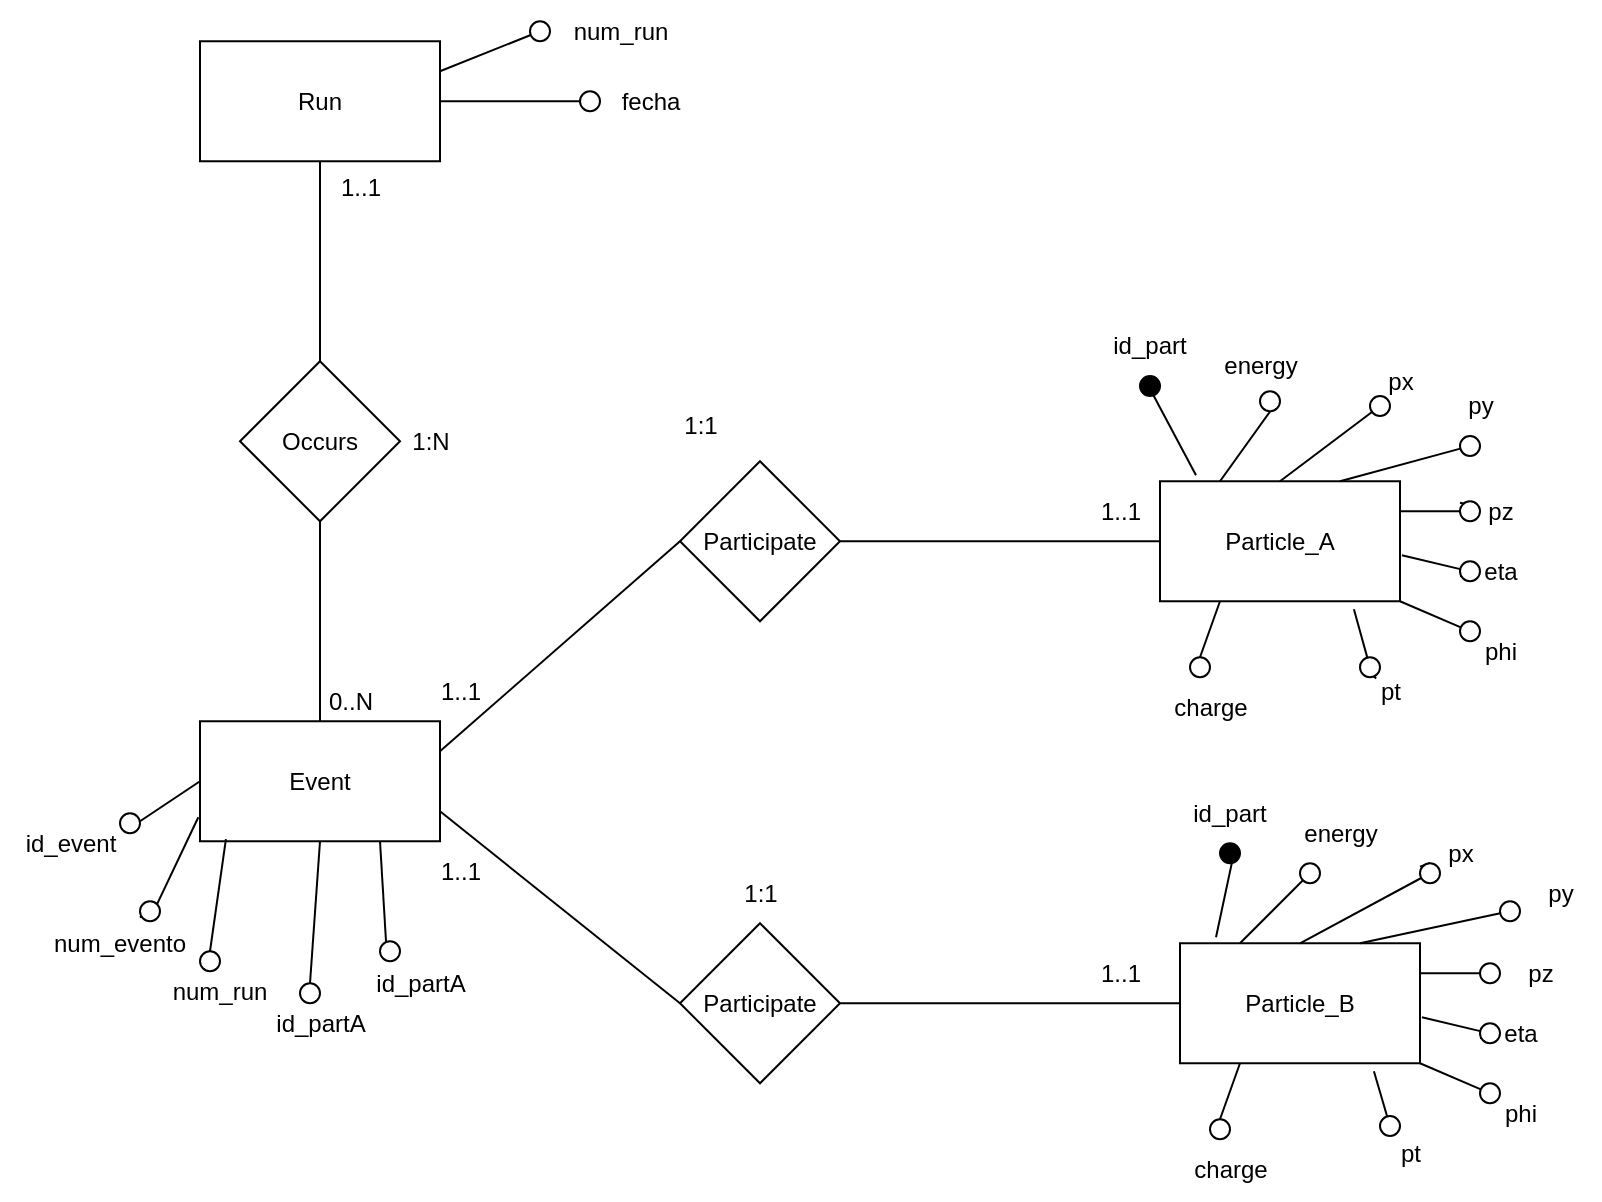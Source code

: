 <mxfile version="24.7.8">
  <diagram id="C5RBs43oDa-KdzZeNtuy" name="Page-1">
    <mxGraphModel dx="1395" dy="697" grid="1" gridSize="10" guides="1" tooltips="1" connect="1" arrows="1" fold="1" page="1" pageScale="1" pageWidth="827" pageHeight="1169" math="0" shadow="0">
      <root>
        <mxCell id="WIyWlLk6GJQsqaUBKTNV-0" />
        <mxCell id="WIyWlLk6GJQsqaUBKTNV-1" parent="WIyWlLk6GJQsqaUBKTNV-0" />
        <mxCell id="8M1j4d1DlvPESHGVBWMY-0" value="Run" style="rounded=0;whiteSpace=wrap;html=1;" parent="WIyWlLk6GJQsqaUBKTNV-1" vertex="1">
          <mxGeometry x="100" y="47.63" width="120" height="60" as="geometry" />
        </mxCell>
        <mxCell id="8M1j4d1DlvPESHGVBWMY-1" value="Occurs" style="rhombus;whiteSpace=wrap;html=1;" parent="WIyWlLk6GJQsqaUBKTNV-1" vertex="1">
          <mxGeometry x="120" y="207.63" width="80" height="80" as="geometry" />
        </mxCell>
        <mxCell id="8M1j4d1DlvPESHGVBWMY-2" value="Event" style="rounded=0;whiteSpace=wrap;html=1;" parent="WIyWlLk6GJQsqaUBKTNV-1" vertex="1">
          <mxGeometry x="100" y="387.63" width="120" height="60" as="geometry" />
        </mxCell>
        <mxCell id="8M1j4d1DlvPESHGVBWMY-3" value="" style="endArrow=none;html=1;rounded=0;entryX=0.5;entryY=1;entryDx=0;entryDy=0;exitX=0.5;exitY=0;exitDx=0;exitDy=0;" parent="WIyWlLk6GJQsqaUBKTNV-1" source="8M1j4d1DlvPESHGVBWMY-1" target="8M1j4d1DlvPESHGVBWMY-0" edge="1">
          <mxGeometry width="50" height="50" relative="1" as="geometry">
            <mxPoint x="410" y="427.63" as="sourcePoint" />
            <mxPoint x="460" y="377.63" as="targetPoint" />
          </mxGeometry>
        </mxCell>
        <mxCell id="8M1j4d1DlvPESHGVBWMY-4" value="" style="endArrow=none;html=1;rounded=0;entryX=0.5;entryY=1;entryDx=0;entryDy=0;exitX=0.5;exitY=0;exitDx=0;exitDy=0;" parent="WIyWlLk6GJQsqaUBKTNV-1" source="8M1j4d1DlvPESHGVBWMY-2" target="8M1j4d1DlvPESHGVBWMY-1" edge="1">
          <mxGeometry width="50" height="50" relative="1" as="geometry">
            <mxPoint x="150" y="180" as="sourcePoint" />
            <mxPoint x="150" y="110" as="targetPoint" />
          </mxGeometry>
        </mxCell>
        <mxCell id="8M1j4d1DlvPESHGVBWMY-5" value="" style="endArrow=none;html=1;rounded=0;exitX=1;exitY=0.25;exitDx=0;exitDy=0;entryX=0;entryY=0.5;entryDx=0;entryDy=0;" parent="WIyWlLk6GJQsqaUBKTNV-1" source="8M1j4d1DlvPESHGVBWMY-2" target="8M1j4d1DlvPESHGVBWMY-6" edge="1">
          <mxGeometry width="50" height="50" relative="1" as="geometry">
            <mxPoint x="390" y="420" as="sourcePoint" />
            <mxPoint x="300" y="350" as="targetPoint" />
          </mxGeometry>
        </mxCell>
        <mxCell id="8M1j4d1DlvPESHGVBWMY-6" value="Participate" style="rhombus;whiteSpace=wrap;html=1;rotation=0;" parent="WIyWlLk6GJQsqaUBKTNV-1" vertex="1">
          <mxGeometry x="340" y="257.63" width="80" height="80" as="geometry" />
        </mxCell>
        <mxCell id="8M1j4d1DlvPESHGVBWMY-7" value="" style="endArrow=none;html=1;rounded=0;exitX=1;exitY=0.75;exitDx=0;exitDy=0;entryX=0;entryY=0.5;entryDx=0;entryDy=0;" parent="WIyWlLk6GJQsqaUBKTNV-1" source="8M1j4d1DlvPESHGVBWMY-2" target="8M1j4d1DlvPESHGVBWMY-9" edge="1">
          <mxGeometry width="50" height="50" relative="1" as="geometry">
            <mxPoint x="390" y="420" as="sourcePoint" />
            <mxPoint x="350" y="500" as="targetPoint" />
          </mxGeometry>
        </mxCell>
        <mxCell id="8M1j4d1DlvPESHGVBWMY-9" value="Participate" style="rhombus;whiteSpace=wrap;html=1;rotation=0;" parent="WIyWlLk6GJQsqaUBKTNV-1" vertex="1">
          <mxGeometry x="340" y="488.63" width="80" height="80" as="geometry" />
        </mxCell>
        <mxCell id="8M1j4d1DlvPESHGVBWMY-10" value="Particle_A" style="rounded=0;whiteSpace=wrap;html=1;" parent="WIyWlLk6GJQsqaUBKTNV-1" vertex="1">
          <mxGeometry x="580" y="267.63" width="120" height="60" as="geometry" />
        </mxCell>
        <mxCell id="8M1j4d1DlvPESHGVBWMY-12" value="" style="endArrow=none;html=1;rounded=0;entryX=0;entryY=0.5;entryDx=0;entryDy=0;exitX=1;exitY=0.5;exitDx=0;exitDy=0;" parent="WIyWlLk6GJQsqaUBKTNV-1" source="8M1j4d1DlvPESHGVBWMY-6" target="8M1j4d1DlvPESHGVBWMY-10" edge="1">
          <mxGeometry width="50" height="50" relative="1" as="geometry">
            <mxPoint x="420" y="407.63" as="sourcePoint" />
            <mxPoint x="470" y="357.63" as="targetPoint" />
          </mxGeometry>
        </mxCell>
        <mxCell id="8M1j4d1DlvPESHGVBWMY-13" value="" style="endArrow=none;html=1;rounded=0;entryX=0;entryY=0.5;entryDx=0;entryDy=0;exitX=1;exitY=0.5;exitDx=0;exitDy=0;" parent="WIyWlLk6GJQsqaUBKTNV-1" source="8M1j4d1DlvPESHGVBWMY-9" target="8M1j4d1DlvPESHGVBWMY-80" edge="1">
          <mxGeometry width="50" height="50" relative="1" as="geometry">
            <mxPoint x="430" y="348.63" as="sourcePoint" />
            <mxPoint x="580" y="528.63" as="targetPoint" />
          </mxGeometry>
        </mxCell>
        <mxCell id="8M1j4d1DlvPESHGVBWMY-14" value="0..N" style="text;html=1;align=center;verticalAlign=middle;resizable=0;points=[];autosize=1;strokeColor=none;fillColor=none;" parent="WIyWlLk6GJQsqaUBKTNV-1" vertex="1">
          <mxGeometry x="150" y="362.63" width="50" height="30" as="geometry" />
        </mxCell>
        <mxCell id="8M1j4d1DlvPESHGVBWMY-15" value="1..1" style="text;html=1;align=center;verticalAlign=middle;resizable=0;points=[];autosize=1;strokeColor=none;fillColor=none;" parent="WIyWlLk6GJQsqaUBKTNV-1" vertex="1">
          <mxGeometry x="160" y="105.63" width="40" height="30" as="geometry" />
        </mxCell>
        <mxCell id="8M1j4d1DlvPESHGVBWMY-16" value="1:N" style="text;html=1;align=center;verticalAlign=middle;resizable=0;points=[];autosize=1;strokeColor=none;fillColor=none;" parent="WIyWlLk6GJQsqaUBKTNV-1" vertex="1">
          <mxGeometry x="195" y="232.63" width="40" height="30" as="geometry" />
        </mxCell>
        <mxCell id="8M1j4d1DlvPESHGVBWMY-17" value="1..1" style="text;html=1;align=center;verticalAlign=middle;resizable=0;points=[];autosize=1;strokeColor=none;fillColor=none;" parent="WIyWlLk6GJQsqaUBKTNV-1" vertex="1">
          <mxGeometry x="540" y="267.63" width="40" height="30" as="geometry" />
        </mxCell>
        <mxCell id="8M1j4d1DlvPESHGVBWMY-18" value="1..1" style="text;html=1;align=center;verticalAlign=middle;resizable=0;points=[];autosize=1;strokeColor=none;fillColor=none;" parent="WIyWlLk6GJQsqaUBKTNV-1" vertex="1">
          <mxGeometry x="540" y="498.63" width="40" height="30" as="geometry" />
        </mxCell>
        <mxCell id="8M1j4d1DlvPESHGVBWMY-19" value="1..1" style="text;html=1;align=center;verticalAlign=middle;resizable=0;points=[];autosize=1;strokeColor=none;fillColor=none;" parent="WIyWlLk6GJQsqaUBKTNV-1" vertex="1">
          <mxGeometry x="210" y="357.63" width="40" height="30" as="geometry" />
        </mxCell>
        <mxCell id="8M1j4d1DlvPESHGVBWMY-20" value="1..1" style="text;html=1;align=center;verticalAlign=middle;resizable=0;points=[];autosize=1;strokeColor=none;fillColor=none;" parent="WIyWlLk6GJQsqaUBKTNV-1" vertex="1">
          <mxGeometry x="210" y="447.63" width="40" height="30" as="geometry" />
        </mxCell>
        <mxCell id="8M1j4d1DlvPESHGVBWMY-21" value="1:1" style="text;html=1;align=center;verticalAlign=middle;resizable=0;points=[];autosize=1;strokeColor=none;fillColor=none;" parent="WIyWlLk6GJQsqaUBKTNV-1" vertex="1">
          <mxGeometry x="330" y="225" width="40" height="30" as="geometry" />
        </mxCell>
        <mxCell id="8M1j4d1DlvPESHGVBWMY-22" value="1:1" style="text;html=1;align=center;verticalAlign=middle;resizable=0;points=[];autosize=1;strokeColor=none;fillColor=none;" parent="WIyWlLk6GJQsqaUBKTNV-1" vertex="1">
          <mxGeometry x="360" y="458.63" width="40" height="30" as="geometry" />
        </mxCell>
        <mxCell id="8M1j4d1DlvPESHGVBWMY-24" value="num_run" style="text;html=1;align=center;verticalAlign=middle;resizable=0;points=[];autosize=1;strokeColor=none;fillColor=none;" parent="WIyWlLk6GJQsqaUBKTNV-1" vertex="1">
          <mxGeometry x="275" y="27.63" width="70" height="30" as="geometry" />
        </mxCell>
        <mxCell id="8M1j4d1DlvPESHGVBWMY-27" value="" style="ellipse;whiteSpace=wrap;html=1;aspect=fixed;" parent="WIyWlLk6GJQsqaUBKTNV-1" vertex="1">
          <mxGeometry x="60" y="433.63" width="10" height="10" as="geometry" />
        </mxCell>
        <mxCell id="8M1j4d1DlvPESHGVBWMY-31" value="" style="endArrow=none;html=1;rounded=0;exitX=1;exitY=0.25;exitDx=0;exitDy=0;" parent="WIyWlLk6GJQsqaUBKTNV-1" source="8M1j4d1DlvPESHGVBWMY-0" target="8M1j4d1DlvPESHGVBWMY-28" edge="1">
          <mxGeometry width="50" height="50" relative="1" as="geometry">
            <mxPoint x="220" y="62.63" as="sourcePoint" />
            <mxPoint x="270" y="47.63" as="targetPoint" />
          </mxGeometry>
        </mxCell>
        <mxCell id="8M1j4d1DlvPESHGVBWMY-28" value="" style="ellipse;whiteSpace=wrap;html=1;aspect=fixed;fillColor=default;" parent="WIyWlLk6GJQsqaUBKTNV-1" vertex="1">
          <mxGeometry x="265" y="37.63" width="10" height="10" as="geometry" />
        </mxCell>
        <mxCell id="8M1j4d1DlvPESHGVBWMY-32" value="" style="endArrow=none;html=1;rounded=0;exitX=0;exitY=0.5;exitDx=0;exitDy=0;" parent="WIyWlLk6GJQsqaUBKTNV-1" source="8M1j4d1DlvPESHGVBWMY-2" edge="1">
          <mxGeometry width="50" height="50" relative="1" as="geometry">
            <mxPoint x="410" y="417.63" as="sourcePoint" />
            <mxPoint x="70" y="437.63" as="targetPoint" />
          </mxGeometry>
        </mxCell>
        <mxCell id="8M1j4d1DlvPESHGVBWMY-33" value="num_run" style="text;html=1;align=center;verticalAlign=middle;whiteSpace=wrap;rounded=0;" parent="WIyWlLk6GJQsqaUBKTNV-1" vertex="1">
          <mxGeometry x="80" y="507.63" width="60" height="30" as="geometry" />
        </mxCell>
        <mxCell id="8M1j4d1DlvPESHGVBWMY-34" value="" style="endArrow=none;html=1;rounded=0;exitX=1;exitY=0.5;exitDx=0;exitDy=0;" parent="WIyWlLk6GJQsqaUBKTNV-1" source="8M1j4d1DlvPESHGVBWMY-0" edge="1">
          <mxGeometry width="50" height="50" relative="1" as="geometry">
            <mxPoint x="410" y="427.63" as="sourcePoint" />
            <mxPoint x="290" y="77.63" as="targetPoint" />
          </mxGeometry>
        </mxCell>
        <mxCell id="8M1j4d1DlvPESHGVBWMY-35" value="" style="ellipse;whiteSpace=wrap;html=1;aspect=fixed;fillColor=#FFFFFF;" parent="WIyWlLk6GJQsqaUBKTNV-1" vertex="1">
          <mxGeometry x="290" y="72.63" width="10" height="10" as="geometry" />
        </mxCell>
        <mxCell id="8M1j4d1DlvPESHGVBWMY-36" value="fecha" style="text;html=1;align=center;verticalAlign=middle;resizable=0;points=[];autosize=1;strokeColor=none;fillColor=none;" parent="WIyWlLk6GJQsqaUBKTNV-1" vertex="1">
          <mxGeometry x="300" y="62.63" width="50" height="30" as="geometry" />
        </mxCell>
        <mxCell id="8M1j4d1DlvPESHGVBWMY-37" value="" style="endArrow=none;html=1;rounded=0;exitX=0.108;exitY=0.983;exitDx=0;exitDy=0;exitPerimeter=0;entryX=0.5;entryY=0;entryDx=0;entryDy=0;" parent="WIyWlLk6GJQsqaUBKTNV-1" source="8M1j4d1DlvPESHGVBWMY-2" target="8M1j4d1DlvPESHGVBWMY-39" edge="1">
          <mxGeometry width="50" height="50" relative="1" as="geometry">
            <mxPoint x="410" y="417.63" as="sourcePoint" />
            <mxPoint x="146" y="507.63" as="targetPoint" />
          </mxGeometry>
        </mxCell>
        <mxCell id="8M1j4d1DlvPESHGVBWMY-38" value="num_evento" style="text;html=1;align=center;verticalAlign=middle;whiteSpace=wrap;rounded=0;" parent="WIyWlLk6GJQsqaUBKTNV-1" vertex="1">
          <mxGeometry x="30" y="483.63" width="60" height="30" as="geometry" />
        </mxCell>
        <mxCell id="8M1j4d1DlvPESHGVBWMY-39" value="" style="ellipse;whiteSpace=wrap;html=1;aspect=fixed;fillColor=#FFFFFF;" parent="WIyWlLk6GJQsqaUBKTNV-1" vertex="1">
          <mxGeometry x="100" y="502.63" width="10" height="10" as="geometry" />
        </mxCell>
        <mxCell id="8M1j4d1DlvPESHGVBWMY-43" value="id_part" style="text;html=1;align=center;verticalAlign=middle;whiteSpace=wrap;rounded=0;" parent="WIyWlLk6GJQsqaUBKTNV-1" vertex="1">
          <mxGeometry x="545" y="185" width="60" height="30" as="geometry" />
        </mxCell>
        <mxCell id="8M1j4d1DlvPESHGVBWMY-44" value="energy" style="text;html=1;align=center;verticalAlign=middle;resizable=0;points=[];autosize=1;strokeColor=none;fillColor=none;" parent="WIyWlLk6GJQsqaUBKTNV-1" vertex="1">
          <mxGeometry x="600" y="195" width="60" height="30" as="geometry" />
        </mxCell>
        <mxCell id="8M1j4d1DlvPESHGVBWMY-45" value="px" style="text;html=1;align=center;verticalAlign=middle;resizable=0;points=[];autosize=1;strokeColor=none;fillColor=none;" parent="WIyWlLk6GJQsqaUBKTNV-1" vertex="1">
          <mxGeometry x="680" y="202.63" width="40" height="30" as="geometry" />
        </mxCell>
        <mxCell id="8M1j4d1DlvPESHGVBWMY-46" value="py" style="text;html=1;align=center;verticalAlign=middle;resizable=0;points=[];autosize=1;strokeColor=none;fillColor=none;" parent="WIyWlLk6GJQsqaUBKTNV-1" vertex="1">
          <mxGeometry x="720" y="215" width="40" height="30" as="geometry" />
        </mxCell>
        <mxCell id="8M1j4d1DlvPESHGVBWMY-47" value="pz" style="text;html=1;align=center;verticalAlign=middle;resizable=0;points=[];autosize=1;strokeColor=none;fillColor=none;" parent="WIyWlLk6GJQsqaUBKTNV-1" vertex="1">
          <mxGeometry x="730" y="267.63" width="40" height="30" as="geometry" />
        </mxCell>
        <mxCell id="8M1j4d1DlvPESHGVBWMY-48" value="pt" style="text;html=1;align=center;verticalAlign=middle;resizable=0;points=[];autosize=1;strokeColor=none;fillColor=none;" parent="WIyWlLk6GJQsqaUBKTNV-1" vertex="1">
          <mxGeometry x="680" y="357.63" width="30" height="30" as="geometry" />
        </mxCell>
        <mxCell id="8M1j4d1DlvPESHGVBWMY-49" value="eta" style="text;html=1;align=center;verticalAlign=middle;resizable=0;points=[];autosize=1;strokeColor=none;fillColor=none;" parent="WIyWlLk6GJQsqaUBKTNV-1" vertex="1">
          <mxGeometry x="730" y="297.63" width="40" height="30" as="geometry" />
        </mxCell>
        <mxCell id="8M1j4d1DlvPESHGVBWMY-50" value="phi" style="text;html=1;align=center;verticalAlign=middle;resizable=0;points=[];autosize=1;strokeColor=none;fillColor=none;" parent="WIyWlLk6GJQsqaUBKTNV-1" vertex="1">
          <mxGeometry x="730" y="337.63" width="40" height="30" as="geometry" />
        </mxCell>
        <mxCell id="8M1j4d1DlvPESHGVBWMY-51" value="charge" style="text;html=1;align=center;verticalAlign=middle;resizable=0;points=[];autosize=1;strokeColor=none;fillColor=none;" parent="WIyWlLk6GJQsqaUBKTNV-1" vertex="1">
          <mxGeometry x="575" y="365.63" width="60" height="30" as="geometry" />
        </mxCell>
        <mxCell id="8M1j4d1DlvPESHGVBWMY-53" value="" style="endArrow=none;html=1;rounded=0;exitX=0.25;exitY=0;exitDx=0;exitDy=0;" parent="WIyWlLk6GJQsqaUBKTNV-1" source="8M1j4d1DlvPESHGVBWMY-64" target="8M1j4d1DlvPESHGVBWMY-44" edge="1">
          <mxGeometry width="50" height="50" relative="1" as="geometry">
            <mxPoint x="577" y="278" as="sourcePoint" />
            <mxPoint x="587" y="231" as="targetPoint" />
          </mxGeometry>
        </mxCell>
        <mxCell id="8M1j4d1DlvPESHGVBWMY-55" value="" style="endArrow=none;html=1;rounded=0;entryX=0.75;entryY=0;entryDx=0;entryDy=0;" parent="WIyWlLk6GJQsqaUBKTNV-1" source="8M1j4d1DlvPESHGVBWMY-68" target="8M1j4d1DlvPESHGVBWMY-10" edge="1">
          <mxGeometry width="50" height="50" relative="1" as="geometry">
            <mxPoint x="627" y="300.63" as="sourcePoint" />
            <mxPoint x="637" y="253.63" as="targetPoint" />
          </mxGeometry>
        </mxCell>
        <mxCell id="8M1j4d1DlvPESHGVBWMY-57" value="" style="endArrow=none;html=1;rounded=0;exitX=1;exitY=0.25;exitDx=0;exitDy=0;" parent="WIyWlLk6GJQsqaUBKTNV-1" source="8M1j4d1DlvPESHGVBWMY-70" target="8M1j4d1DlvPESHGVBWMY-47" edge="1">
          <mxGeometry width="50" height="50" relative="1" as="geometry">
            <mxPoint x="637" y="310.63" as="sourcePoint" />
            <mxPoint x="647" y="263.63" as="targetPoint" />
          </mxGeometry>
        </mxCell>
        <mxCell id="8M1j4d1DlvPESHGVBWMY-58" value="" style="endArrow=none;html=1;rounded=0;exitX=1;exitY=1;exitDx=0;exitDy=0;" parent="WIyWlLk6GJQsqaUBKTNV-1" source="8M1j4d1DlvPESHGVBWMY-74" target="8M1j4d1DlvPESHGVBWMY-50" edge="1">
          <mxGeometry width="50" height="50" relative="1" as="geometry">
            <mxPoint x="420" y="407.63" as="sourcePoint" />
            <mxPoint x="470" y="357.63" as="targetPoint" />
          </mxGeometry>
        </mxCell>
        <mxCell id="8M1j4d1DlvPESHGVBWMY-59" value="" style="endArrow=none;html=1;rounded=0;exitX=1.008;exitY=0.617;exitDx=0;exitDy=0;exitPerimeter=0;" parent="WIyWlLk6GJQsqaUBKTNV-1" source="8M1j4d1DlvPESHGVBWMY-72" target="8M1j4d1DlvPESHGVBWMY-49" edge="1">
          <mxGeometry width="50" height="50" relative="1" as="geometry">
            <mxPoint x="420" y="407.63" as="sourcePoint" />
            <mxPoint x="470" y="357.63" as="targetPoint" />
          </mxGeometry>
        </mxCell>
        <mxCell id="8M1j4d1DlvPESHGVBWMY-60" value="" style="endArrow=none;html=1;rounded=0;exitX=0.808;exitY=1.067;exitDx=0;exitDy=0;exitPerimeter=0;" parent="WIyWlLk6GJQsqaUBKTNV-1" source="8M1j4d1DlvPESHGVBWMY-76" target="8M1j4d1DlvPESHGVBWMY-48" edge="1">
          <mxGeometry width="50" height="50" relative="1" as="geometry">
            <mxPoint x="647" y="320.63" as="sourcePoint" />
            <mxPoint x="657" y="273.63" as="targetPoint" />
          </mxGeometry>
        </mxCell>
        <mxCell id="8M1j4d1DlvPESHGVBWMY-61" value="" style="endArrow=none;html=1;rounded=0;entryX=0.25;entryY=1;entryDx=0;entryDy=0;exitX=0.5;exitY=0;exitDx=0;exitDy=0;" parent="WIyWlLk6GJQsqaUBKTNV-1" source="8M1j4d1DlvPESHGVBWMY-78" target="8M1j4d1DlvPESHGVBWMY-10" edge="1">
          <mxGeometry width="50" height="50" relative="1" as="geometry">
            <mxPoint x="657" y="330.63" as="sourcePoint" />
            <mxPoint x="667" y="283.63" as="targetPoint" />
          </mxGeometry>
        </mxCell>
        <mxCell id="8M1j4d1DlvPESHGVBWMY-63" value="" style="endArrow=none;html=1;rounded=0;entryX=0.617;entryY=0.867;entryDx=0;entryDy=0;entryPerimeter=0;exitX=0.15;exitY=-0.05;exitDx=0;exitDy=0;exitPerimeter=0;" parent="WIyWlLk6GJQsqaUBKTNV-1" source="8M1j4d1DlvPESHGVBWMY-10" target="8M1j4d1DlvPESHGVBWMY-62" edge="1">
          <mxGeometry width="50" height="50" relative="1" as="geometry">
            <mxPoint x="568" y="262" as="sourcePoint" />
            <mxPoint x="577" y="221" as="targetPoint" />
          </mxGeometry>
        </mxCell>
        <mxCell id="8M1j4d1DlvPESHGVBWMY-62" value="" style="ellipse;whiteSpace=wrap;html=1;aspect=fixed;fillColor=#000000;" parent="WIyWlLk6GJQsqaUBKTNV-1" vertex="1">
          <mxGeometry x="570" y="215" width="10" height="10" as="geometry" />
        </mxCell>
        <mxCell id="8M1j4d1DlvPESHGVBWMY-65" value="" style="endArrow=none;html=1;rounded=0;exitX=0.25;exitY=0;exitDx=0;exitDy=0;entryX=0.608;entryY=0.862;entryDx=0;entryDy=0;entryPerimeter=0;" parent="WIyWlLk6GJQsqaUBKTNV-1" source="8M1j4d1DlvPESHGVBWMY-10" target="8M1j4d1DlvPESHGVBWMY-64" edge="1">
          <mxGeometry width="50" height="50" relative="1" as="geometry">
            <mxPoint x="610" y="267.63" as="sourcePoint" />
            <mxPoint x="641.464" y="236.166" as="targetPoint" />
          </mxGeometry>
        </mxCell>
        <mxCell id="8M1j4d1DlvPESHGVBWMY-64" value="" style="ellipse;whiteSpace=wrap;html=1;aspect=fixed;fillColor=#FFFFFF;" parent="WIyWlLk6GJQsqaUBKTNV-1" vertex="1">
          <mxGeometry x="630" y="222.63" width="10" height="10" as="geometry" />
        </mxCell>
        <mxCell id="8M1j4d1DlvPESHGVBWMY-68" value="" style="ellipse;whiteSpace=wrap;html=1;aspect=fixed;fillColor=#FFFFFF;" parent="WIyWlLk6GJQsqaUBKTNV-1" vertex="1">
          <mxGeometry x="730" y="245" width="10" height="10" as="geometry" />
        </mxCell>
        <mxCell id="8M1j4d1DlvPESHGVBWMY-71" value="" style="endArrow=none;html=1;rounded=0;exitX=1;exitY=0.25;exitDx=0;exitDy=0;" parent="WIyWlLk6GJQsqaUBKTNV-1" source="8M1j4d1DlvPESHGVBWMY-10" target="8M1j4d1DlvPESHGVBWMY-70" edge="1">
          <mxGeometry width="50" height="50" relative="1" as="geometry">
            <mxPoint x="700" y="282.63" as="sourcePoint" />
            <mxPoint x="740" y="282.63" as="targetPoint" />
          </mxGeometry>
        </mxCell>
        <mxCell id="8M1j4d1DlvPESHGVBWMY-70" value="" style="ellipse;whiteSpace=wrap;html=1;aspect=fixed;fillColor=#FFFFFF;" parent="WIyWlLk6GJQsqaUBKTNV-1" vertex="1">
          <mxGeometry x="730" y="277.63" width="10" height="10" as="geometry" />
        </mxCell>
        <mxCell id="8M1j4d1DlvPESHGVBWMY-73" value="" style="endArrow=none;html=1;rounded=0;exitX=1.008;exitY=0.617;exitDx=0;exitDy=0;exitPerimeter=0;" parent="WIyWlLk6GJQsqaUBKTNV-1" source="8M1j4d1DlvPESHGVBWMY-10" target="8M1j4d1DlvPESHGVBWMY-72" edge="1">
          <mxGeometry width="50" height="50" relative="1" as="geometry">
            <mxPoint x="701" y="304.63" as="sourcePoint" />
            <mxPoint x="730" y="309.63" as="targetPoint" />
          </mxGeometry>
        </mxCell>
        <mxCell id="8M1j4d1DlvPESHGVBWMY-72" value="" style="ellipse;whiteSpace=wrap;html=1;aspect=fixed;fillColor=#FFFFFF;" parent="WIyWlLk6GJQsqaUBKTNV-1" vertex="1">
          <mxGeometry x="730" y="307.63" width="10" height="10" as="geometry" />
        </mxCell>
        <mxCell id="8M1j4d1DlvPESHGVBWMY-75" value="" style="endArrow=none;html=1;rounded=0;exitX=1;exitY=1;exitDx=0;exitDy=0;" parent="WIyWlLk6GJQsqaUBKTNV-1" source="8M1j4d1DlvPESHGVBWMY-10" target="8M1j4d1DlvPESHGVBWMY-74" edge="1">
          <mxGeometry width="50" height="50" relative="1" as="geometry">
            <mxPoint x="700" y="327.63" as="sourcePoint" />
            <mxPoint x="730" y="342.63" as="targetPoint" />
          </mxGeometry>
        </mxCell>
        <mxCell id="8M1j4d1DlvPESHGVBWMY-74" value="" style="ellipse;whiteSpace=wrap;html=1;aspect=fixed;fillColor=#FFFFFF;" parent="WIyWlLk6GJQsqaUBKTNV-1" vertex="1">
          <mxGeometry x="730" y="337.63" width="10" height="10" as="geometry" />
        </mxCell>
        <mxCell id="8M1j4d1DlvPESHGVBWMY-77" value="" style="endArrow=none;html=1;rounded=0;exitX=0.808;exitY=1.067;exitDx=0;exitDy=0;exitPerimeter=0;" parent="WIyWlLk6GJQsqaUBKTNV-1" source="8M1j4d1DlvPESHGVBWMY-10" target="8M1j4d1DlvPESHGVBWMY-76" edge="1">
          <mxGeometry width="50" height="50" relative="1" as="geometry">
            <mxPoint x="677" y="331.63" as="sourcePoint" />
            <mxPoint x="688" y="357.63" as="targetPoint" />
          </mxGeometry>
        </mxCell>
        <mxCell id="8M1j4d1DlvPESHGVBWMY-76" value="" style="ellipse;whiteSpace=wrap;html=1;aspect=fixed;fillColor=#FFFFFF;" parent="WIyWlLk6GJQsqaUBKTNV-1" vertex="1">
          <mxGeometry x="680" y="355.63" width="10" height="10" as="geometry" />
        </mxCell>
        <mxCell id="8M1j4d1DlvPESHGVBWMY-78" value="" style="ellipse;whiteSpace=wrap;html=1;aspect=fixed;fillColor=#FFFFFF;" parent="WIyWlLk6GJQsqaUBKTNV-1" vertex="1">
          <mxGeometry x="595" y="355.63" width="10" height="10" as="geometry" />
        </mxCell>
        <mxCell id="8M1j4d1DlvPESHGVBWMY-80" value="Particle_B" style="rounded=0;whiteSpace=wrap;html=1;" parent="WIyWlLk6GJQsqaUBKTNV-1" vertex="1">
          <mxGeometry x="590" y="498.63" width="120" height="60" as="geometry" />
        </mxCell>
        <mxCell id="8M1j4d1DlvPESHGVBWMY-82" value="id_part" style="text;html=1;align=center;verticalAlign=middle;whiteSpace=wrap;rounded=0;" parent="WIyWlLk6GJQsqaUBKTNV-1" vertex="1">
          <mxGeometry x="585" y="418.63" width="60" height="30" as="geometry" />
        </mxCell>
        <mxCell id="8M1j4d1DlvPESHGVBWMY-83" value="energy" style="text;html=1;align=center;verticalAlign=middle;resizable=0;points=[];autosize=1;strokeColor=none;fillColor=none;" parent="WIyWlLk6GJQsqaUBKTNV-1" vertex="1">
          <mxGeometry x="640" y="428.63" width="60" height="30" as="geometry" />
        </mxCell>
        <mxCell id="8M1j4d1DlvPESHGVBWMY-84" value="px" style="text;html=1;align=center;verticalAlign=middle;resizable=0;points=[];autosize=1;strokeColor=none;fillColor=none;" parent="WIyWlLk6GJQsqaUBKTNV-1" vertex="1">
          <mxGeometry x="710" y="438.63" width="40" height="30" as="geometry" />
        </mxCell>
        <mxCell id="8M1j4d1DlvPESHGVBWMY-85" value="py" style="text;html=1;align=center;verticalAlign=middle;resizable=0;points=[];autosize=1;strokeColor=none;fillColor=none;" parent="WIyWlLk6GJQsqaUBKTNV-1" vertex="1">
          <mxGeometry x="760" y="458.63" width="40" height="30" as="geometry" />
        </mxCell>
        <mxCell id="8M1j4d1DlvPESHGVBWMY-86" value="pz" style="text;html=1;align=center;verticalAlign=middle;resizable=0;points=[];autosize=1;strokeColor=none;fillColor=none;" parent="WIyWlLk6GJQsqaUBKTNV-1" vertex="1">
          <mxGeometry x="750" y="498.63" width="40" height="30" as="geometry" />
        </mxCell>
        <mxCell id="8M1j4d1DlvPESHGVBWMY-87" value="pt" style="text;html=1;align=center;verticalAlign=middle;resizable=0;points=[];autosize=1;strokeColor=none;fillColor=none;" parent="WIyWlLk6GJQsqaUBKTNV-1" vertex="1">
          <mxGeometry x="690" y="588.63" width="30" height="30" as="geometry" />
        </mxCell>
        <mxCell id="8M1j4d1DlvPESHGVBWMY-88" value="eta" style="text;html=1;align=center;verticalAlign=middle;resizable=0;points=[];autosize=1;strokeColor=none;fillColor=none;" parent="WIyWlLk6GJQsqaUBKTNV-1" vertex="1">
          <mxGeometry x="740" y="528.63" width="40" height="30" as="geometry" />
        </mxCell>
        <mxCell id="8M1j4d1DlvPESHGVBWMY-89" value="phi" style="text;html=1;align=center;verticalAlign=middle;resizable=0;points=[];autosize=1;strokeColor=none;fillColor=none;" parent="WIyWlLk6GJQsqaUBKTNV-1" vertex="1">
          <mxGeometry x="740" y="568.63" width="40" height="30" as="geometry" />
        </mxCell>
        <mxCell id="8M1j4d1DlvPESHGVBWMY-90" value="charge" style="text;html=1;align=center;verticalAlign=middle;resizable=0;points=[];autosize=1;strokeColor=none;fillColor=none;" parent="WIyWlLk6GJQsqaUBKTNV-1" vertex="1">
          <mxGeometry x="585" y="596.63" width="60" height="30" as="geometry" />
        </mxCell>
        <mxCell id="8M1j4d1DlvPESHGVBWMY-92" value="" style="endArrow=none;html=1;rounded=0;exitX=0.25;exitY=0;exitDx=0;exitDy=0;" parent="WIyWlLk6GJQsqaUBKTNV-1" source="8M1j4d1DlvPESHGVBWMY-103" target="8M1j4d1DlvPESHGVBWMY-83" edge="1">
          <mxGeometry width="50" height="50" relative="1" as="geometry">
            <mxPoint x="617" y="511.63" as="sourcePoint" />
            <mxPoint x="627" y="464.63" as="targetPoint" />
          </mxGeometry>
        </mxCell>
        <mxCell id="8M1j4d1DlvPESHGVBWMY-93" value="" style="endArrow=none;html=1;rounded=0;exitX=0.5;exitY=0;exitDx=0;exitDy=0;" parent="WIyWlLk6GJQsqaUBKTNV-1" source="8M1j4d1DlvPESHGVBWMY-105" target="8M1j4d1DlvPESHGVBWMY-84" edge="1">
          <mxGeometry width="50" height="50" relative="1" as="geometry">
            <mxPoint x="627" y="521.63" as="sourcePoint" />
            <mxPoint x="637" y="474.63" as="targetPoint" />
          </mxGeometry>
        </mxCell>
        <mxCell id="8M1j4d1DlvPESHGVBWMY-94" value="" style="endArrow=none;html=1;rounded=0;entryX=0.75;entryY=0;entryDx=0;entryDy=0;" parent="WIyWlLk6GJQsqaUBKTNV-1" source="8M1j4d1DlvPESHGVBWMY-107" target="8M1j4d1DlvPESHGVBWMY-80" edge="1">
          <mxGeometry width="50" height="50" relative="1" as="geometry">
            <mxPoint x="637" y="531.63" as="sourcePoint" />
            <mxPoint x="647" y="484.63" as="targetPoint" />
          </mxGeometry>
        </mxCell>
        <mxCell id="8M1j4d1DlvPESHGVBWMY-95" value="" style="endArrow=none;html=1;rounded=0;exitX=1;exitY=0.25;exitDx=0;exitDy=0;" parent="WIyWlLk6GJQsqaUBKTNV-1" source="8M1j4d1DlvPESHGVBWMY-109" target="8M1j4d1DlvPESHGVBWMY-86" edge="1">
          <mxGeometry width="50" height="50" relative="1" as="geometry">
            <mxPoint x="647" y="541.63" as="sourcePoint" />
            <mxPoint x="657" y="494.63" as="targetPoint" />
          </mxGeometry>
        </mxCell>
        <mxCell id="8M1j4d1DlvPESHGVBWMY-96" value="" style="endArrow=none;html=1;rounded=0;exitX=1;exitY=1;exitDx=0;exitDy=0;" parent="WIyWlLk6GJQsqaUBKTNV-1" source="8M1j4d1DlvPESHGVBWMY-113" target="8M1j4d1DlvPESHGVBWMY-89" edge="1">
          <mxGeometry width="50" height="50" relative="1" as="geometry">
            <mxPoint x="430" y="638.63" as="sourcePoint" />
            <mxPoint x="480" y="588.63" as="targetPoint" />
          </mxGeometry>
        </mxCell>
        <mxCell id="8M1j4d1DlvPESHGVBWMY-97" value="" style="endArrow=none;html=1;rounded=0;exitX=1.008;exitY=0.617;exitDx=0;exitDy=0;exitPerimeter=0;" parent="WIyWlLk6GJQsqaUBKTNV-1" source="8M1j4d1DlvPESHGVBWMY-111" target="8M1j4d1DlvPESHGVBWMY-88" edge="1">
          <mxGeometry width="50" height="50" relative="1" as="geometry">
            <mxPoint x="430" y="638.63" as="sourcePoint" />
            <mxPoint x="480" y="588.63" as="targetPoint" />
          </mxGeometry>
        </mxCell>
        <mxCell id="8M1j4d1DlvPESHGVBWMY-99" value="" style="endArrow=none;html=1;rounded=0;entryX=0.25;entryY=1;entryDx=0;entryDy=0;exitX=0.5;exitY=0;exitDx=0;exitDy=0;" parent="WIyWlLk6GJQsqaUBKTNV-1" source="8M1j4d1DlvPESHGVBWMY-116" target="8M1j4d1DlvPESHGVBWMY-80" edge="1">
          <mxGeometry width="50" height="50" relative="1" as="geometry">
            <mxPoint x="667" y="561.63" as="sourcePoint" />
            <mxPoint x="677" y="514.63" as="targetPoint" />
          </mxGeometry>
        </mxCell>
        <mxCell id="8M1j4d1DlvPESHGVBWMY-100" value="" style="endArrow=none;html=1;rounded=0;entryX=0.617;entryY=0.867;entryDx=0;entryDy=0;entryPerimeter=0;exitX=0.15;exitY=-0.05;exitDx=0;exitDy=0;exitPerimeter=0;" parent="WIyWlLk6GJQsqaUBKTNV-1" source="8M1j4d1DlvPESHGVBWMY-80" target="8M1j4d1DlvPESHGVBWMY-101" edge="1">
          <mxGeometry width="50" height="50" relative="1" as="geometry">
            <mxPoint x="608" y="495.63" as="sourcePoint" />
            <mxPoint x="617" y="454.63" as="targetPoint" />
          </mxGeometry>
        </mxCell>
        <mxCell id="8M1j4d1DlvPESHGVBWMY-101" value="" style="ellipse;whiteSpace=wrap;html=1;aspect=fixed;fillColor=#000000;" parent="WIyWlLk6GJQsqaUBKTNV-1" vertex="1">
          <mxGeometry x="610" y="448.63" width="10" height="10" as="geometry" />
        </mxCell>
        <mxCell id="8M1j4d1DlvPESHGVBWMY-102" value="" style="endArrow=none;html=1;rounded=0;exitX=0.25;exitY=0;exitDx=0;exitDy=0;" parent="WIyWlLk6GJQsqaUBKTNV-1" source="8M1j4d1DlvPESHGVBWMY-80" target="8M1j4d1DlvPESHGVBWMY-103" edge="1">
          <mxGeometry width="50" height="50" relative="1" as="geometry">
            <mxPoint x="620" y="498.63" as="sourcePoint" />
            <mxPoint x="656" y="458.63" as="targetPoint" />
          </mxGeometry>
        </mxCell>
        <mxCell id="8M1j4d1DlvPESHGVBWMY-103" value="" style="ellipse;whiteSpace=wrap;html=1;aspect=fixed;fillColor=#FFFFFF;" parent="WIyWlLk6GJQsqaUBKTNV-1" vertex="1">
          <mxGeometry x="650" y="458.63" width="10" height="10" as="geometry" />
        </mxCell>
        <mxCell id="8M1j4d1DlvPESHGVBWMY-104" value="" style="endArrow=none;html=1;rounded=0;exitX=0.5;exitY=0;exitDx=0;exitDy=0;" parent="WIyWlLk6GJQsqaUBKTNV-1" source="8M1j4d1DlvPESHGVBWMY-80" target="8M1j4d1DlvPESHGVBWMY-105" edge="1">
          <mxGeometry width="50" height="50" relative="1" as="geometry">
            <mxPoint x="650" y="498.63" as="sourcePoint" />
            <mxPoint x="710" y="464.63" as="targetPoint" />
          </mxGeometry>
        </mxCell>
        <mxCell id="8M1j4d1DlvPESHGVBWMY-105" value="" style="ellipse;whiteSpace=wrap;html=1;aspect=fixed;fillColor=#FFFFFF;" parent="WIyWlLk6GJQsqaUBKTNV-1" vertex="1">
          <mxGeometry x="710" y="458.63" width="10" height="10" as="geometry" />
        </mxCell>
        <mxCell id="8M1j4d1DlvPESHGVBWMY-107" value="" style="ellipse;whiteSpace=wrap;html=1;aspect=fixed;fillColor=#FFFFFF;" parent="WIyWlLk6GJQsqaUBKTNV-1" vertex="1">
          <mxGeometry x="750" y="477.63" width="10" height="10" as="geometry" />
        </mxCell>
        <mxCell id="8M1j4d1DlvPESHGVBWMY-108" value="" style="endArrow=none;html=1;rounded=0;exitX=1;exitY=0.25;exitDx=0;exitDy=0;" parent="WIyWlLk6GJQsqaUBKTNV-1" source="8M1j4d1DlvPESHGVBWMY-80" target="8M1j4d1DlvPESHGVBWMY-109" edge="1">
          <mxGeometry width="50" height="50" relative="1" as="geometry">
            <mxPoint x="710" y="513.63" as="sourcePoint" />
            <mxPoint x="750" y="513.63" as="targetPoint" />
          </mxGeometry>
        </mxCell>
        <mxCell id="8M1j4d1DlvPESHGVBWMY-109" value="" style="ellipse;whiteSpace=wrap;html=1;aspect=fixed;fillColor=#FFFFFF;" parent="WIyWlLk6GJQsqaUBKTNV-1" vertex="1">
          <mxGeometry x="740" y="508.63" width="10" height="10" as="geometry" />
        </mxCell>
        <mxCell id="8M1j4d1DlvPESHGVBWMY-110" value="" style="endArrow=none;html=1;rounded=0;exitX=1.008;exitY=0.617;exitDx=0;exitDy=0;exitPerimeter=0;" parent="WIyWlLk6GJQsqaUBKTNV-1" source="8M1j4d1DlvPESHGVBWMY-80" target="8M1j4d1DlvPESHGVBWMY-111" edge="1">
          <mxGeometry width="50" height="50" relative="1" as="geometry">
            <mxPoint x="711" y="535.63" as="sourcePoint" />
            <mxPoint x="740" y="540.63" as="targetPoint" />
          </mxGeometry>
        </mxCell>
        <mxCell id="8M1j4d1DlvPESHGVBWMY-111" value="" style="ellipse;whiteSpace=wrap;html=1;aspect=fixed;fillColor=#FFFFFF;" parent="WIyWlLk6GJQsqaUBKTNV-1" vertex="1">
          <mxGeometry x="740" y="538.63" width="10" height="10" as="geometry" />
        </mxCell>
        <mxCell id="8M1j4d1DlvPESHGVBWMY-112" value="" style="endArrow=none;html=1;rounded=0;exitX=1;exitY=1;exitDx=0;exitDy=0;" parent="WIyWlLk6GJQsqaUBKTNV-1" source="8M1j4d1DlvPESHGVBWMY-80" target="8M1j4d1DlvPESHGVBWMY-113" edge="1">
          <mxGeometry width="50" height="50" relative="1" as="geometry">
            <mxPoint x="710" y="558.63" as="sourcePoint" />
            <mxPoint x="740" y="573.63" as="targetPoint" />
          </mxGeometry>
        </mxCell>
        <mxCell id="8M1j4d1DlvPESHGVBWMY-113" value="" style="ellipse;whiteSpace=wrap;html=1;aspect=fixed;fillColor=#FFFFFF;" parent="WIyWlLk6GJQsqaUBKTNV-1" vertex="1">
          <mxGeometry x="740" y="568.63" width="10" height="10" as="geometry" />
        </mxCell>
        <mxCell id="8M1j4d1DlvPESHGVBWMY-114" value="" style="endArrow=none;html=1;rounded=0;exitX=0.808;exitY=1.067;exitDx=0;exitDy=0;exitPerimeter=0;" parent="WIyWlLk6GJQsqaUBKTNV-1" source="8M1j4d1DlvPESHGVBWMY-80" target="8M1j4d1DlvPESHGVBWMY-115" edge="1">
          <mxGeometry width="50" height="50" relative="1" as="geometry">
            <mxPoint x="687" y="562.63" as="sourcePoint" />
            <mxPoint x="698" y="588.63" as="targetPoint" />
          </mxGeometry>
        </mxCell>
        <mxCell id="8M1j4d1DlvPESHGVBWMY-115" value="" style="ellipse;whiteSpace=wrap;html=1;aspect=fixed;fillColor=#FFFFFF;" parent="WIyWlLk6GJQsqaUBKTNV-1" vertex="1">
          <mxGeometry x="690" y="585" width="10" height="10" as="geometry" />
        </mxCell>
        <mxCell id="8M1j4d1DlvPESHGVBWMY-116" value="" style="ellipse;whiteSpace=wrap;html=1;aspect=fixed;fillColor=#FFFFFF;" parent="WIyWlLk6GJQsqaUBKTNV-1" vertex="1">
          <mxGeometry x="605" y="586.63" width="10" height="10" as="geometry" />
        </mxCell>
        <mxCell id="8M1j4d1DlvPESHGVBWMY-117" value="" style="endArrow=none;html=1;rounded=0;exitX=0.5;exitY=1;exitDx=0;exitDy=0;entryX=0.5;entryY=0;entryDx=0;entryDy=0;" parent="WIyWlLk6GJQsqaUBKTNV-1" source="8M1j4d1DlvPESHGVBWMY-2" target="8M1j4d1DlvPESHGVBWMY-119" edge="1">
          <mxGeometry width="50" height="50" relative="1" as="geometry">
            <mxPoint x="410" y="417.63" as="sourcePoint" />
            <mxPoint x="150" y="497.63" as="targetPoint" />
          </mxGeometry>
        </mxCell>
        <mxCell id="8M1j4d1DlvPESHGVBWMY-118" value="id_partA" style="text;html=1;align=center;verticalAlign=middle;resizable=0;points=[];autosize=1;strokeColor=none;fillColor=none;" parent="WIyWlLk6GJQsqaUBKTNV-1" vertex="1">
          <mxGeometry x="125" y="523.63" width="70" height="30" as="geometry" />
        </mxCell>
        <mxCell id="8M1j4d1DlvPESHGVBWMY-119" value="" style="ellipse;whiteSpace=wrap;html=1;aspect=fixed;fillColor=#FFFFFF;" parent="WIyWlLk6GJQsqaUBKTNV-1" vertex="1">
          <mxGeometry x="150" y="518.63" width="10" height="10" as="geometry" />
        </mxCell>
        <mxCell id="8M1j4d1DlvPESHGVBWMY-120" value="id_partA" style="text;html=1;align=center;verticalAlign=middle;resizable=0;points=[];autosize=1;strokeColor=none;fillColor=none;" parent="WIyWlLk6GJQsqaUBKTNV-1" vertex="1">
          <mxGeometry x="175" y="503.63" width="70" height="30" as="geometry" />
        </mxCell>
        <mxCell id="8M1j4d1DlvPESHGVBWMY-121" value="" style="endArrow=none;html=1;rounded=0;entryX=0.75;entryY=1;entryDx=0;entryDy=0;exitX=0.3;exitY=0;exitDx=0;exitDy=0;exitPerimeter=0;" parent="WIyWlLk6GJQsqaUBKTNV-1" source="8M1j4d1DlvPESHGVBWMY-122" target="8M1j4d1DlvPESHGVBWMY-2" edge="1">
          <mxGeometry width="50" height="50" relative="1" as="geometry">
            <mxPoint x="410" y="417.63" as="sourcePoint" />
            <mxPoint x="460" y="367.63" as="targetPoint" />
          </mxGeometry>
        </mxCell>
        <mxCell id="8M1j4d1DlvPESHGVBWMY-123" value="" style="endArrow=none;html=1;rounded=0;entryX=0.75;entryY=1;entryDx=0;entryDy=0;exitX=0.3;exitY=0;exitDx=0;exitDy=0;exitPerimeter=0;" parent="WIyWlLk6GJQsqaUBKTNV-1" source="8M1j4d1DlvPESHGVBWMY-120" target="8M1j4d1DlvPESHGVBWMY-122" edge="1">
          <mxGeometry width="50" height="50" relative="1" as="geometry">
            <mxPoint x="196" y="503.63" as="sourcePoint" />
            <mxPoint x="190" y="447.63" as="targetPoint" />
          </mxGeometry>
        </mxCell>
        <mxCell id="8M1j4d1DlvPESHGVBWMY-122" value="" style="ellipse;whiteSpace=wrap;html=1;aspect=fixed;fillColor=#FFFFFF;" parent="WIyWlLk6GJQsqaUBKTNV-1" vertex="1">
          <mxGeometry x="190" y="497.63" width="10" height="10" as="geometry" />
        </mxCell>
        <mxCell id="av2zekRrmx4jX-OWGvIq-0" value="" style="endArrow=none;html=1;rounded=0;exitX=-0.007;exitY=0.8;exitDx=0;exitDy=0;exitPerimeter=0;entryX=0.707;entryY=0.04;entryDx=0;entryDy=0;entryPerimeter=0;" edge="1" parent="WIyWlLk6GJQsqaUBKTNV-1" source="av2zekRrmx4jX-OWGvIq-1" target="8M1j4d1DlvPESHGVBWMY-38">
          <mxGeometry width="50" height="50" relative="1" as="geometry">
            <mxPoint x="123" y="456.63" as="sourcePoint" />
            <mxPoint x="115" y="512.63" as="targetPoint" />
          </mxGeometry>
        </mxCell>
        <mxCell id="av2zekRrmx4jX-OWGvIq-2" value="" style="endArrow=none;html=1;rounded=0;exitX=-0.007;exitY=0.8;exitDx=0;exitDy=0;exitPerimeter=0;entryX=1;entryY=0;entryDx=0;entryDy=0;" edge="1" parent="WIyWlLk6GJQsqaUBKTNV-1" source="8M1j4d1DlvPESHGVBWMY-2" target="av2zekRrmx4jX-OWGvIq-1">
          <mxGeometry width="50" height="50" relative="1" as="geometry">
            <mxPoint x="99" y="435.63" as="sourcePoint" />
            <mxPoint x="72" y="484.63" as="targetPoint" />
          </mxGeometry>
        </mxCell>
        <mxCell id="av2zekRrmx4jX-OWGvIq-1" value="" style="ellipse;whiteSpace=wrap;html=1;aspect=fixed;fillColor=#FFFFFF;" vertex="1" parent="WIyWlLk6GJQsqaUBKTNV-1">
          <mxGeometry x="70" y="477.63" width="10" height="10" as="geometry" />
        </mxCell>
        <mxCell id="av2zekRrmx4jX-OWGvIq-3" value="id_event" style="text;html=1;align=center;verticalAlign=middle;resizable=0;points=[];autosize=1;strokeColor=none;fillColor=none;" vertex="1" parent="WIyWlLk6GJQsqaUBKTNV-1">
          <mxGeometry y="433.63" width="70" height="30" as="geometry" />
        </mxCell>
        <mxCell id="av2zekRrmx4jX-OWGvIq-5" value="" style="endArrow=none;html=1;rounded=0;exitX=0.5;exitY=0;exitDx=0;exitDy=0;" edge="1" parent="WIyWlLk6GJQsqaUBKTNV-1" source="8M1j4d1DlvPESHGVBWMY-10" target="8M1j4d1DlvPESHGVBWMY-66">
          <mxGeometry width="50" height="50" relative="1" as="geometry">
            <mxPoint x="640" y="268" as="sourcePoint" />
            <mxPoint x="700.598" y="235.0" as="targetPoint" />
          </mxGeometry>
        </mxCell>
        <mxCell id="8M1j4d1DlvPESHGVBWMY-66" value="" style="ellipse;whiteSpace=wrap;html=1;aspect=fixed;fillColor=#FFFFFF;" parent="WIyWlLk6GJQsqaUBKTNV-1" vertex="1">
          <mxGeometry x="685" y="225" width="10" height="10" as="geometry" />
        </mxCell>
      </root>
    </mxGraphModel>
  </diagram>
</mxfile>
